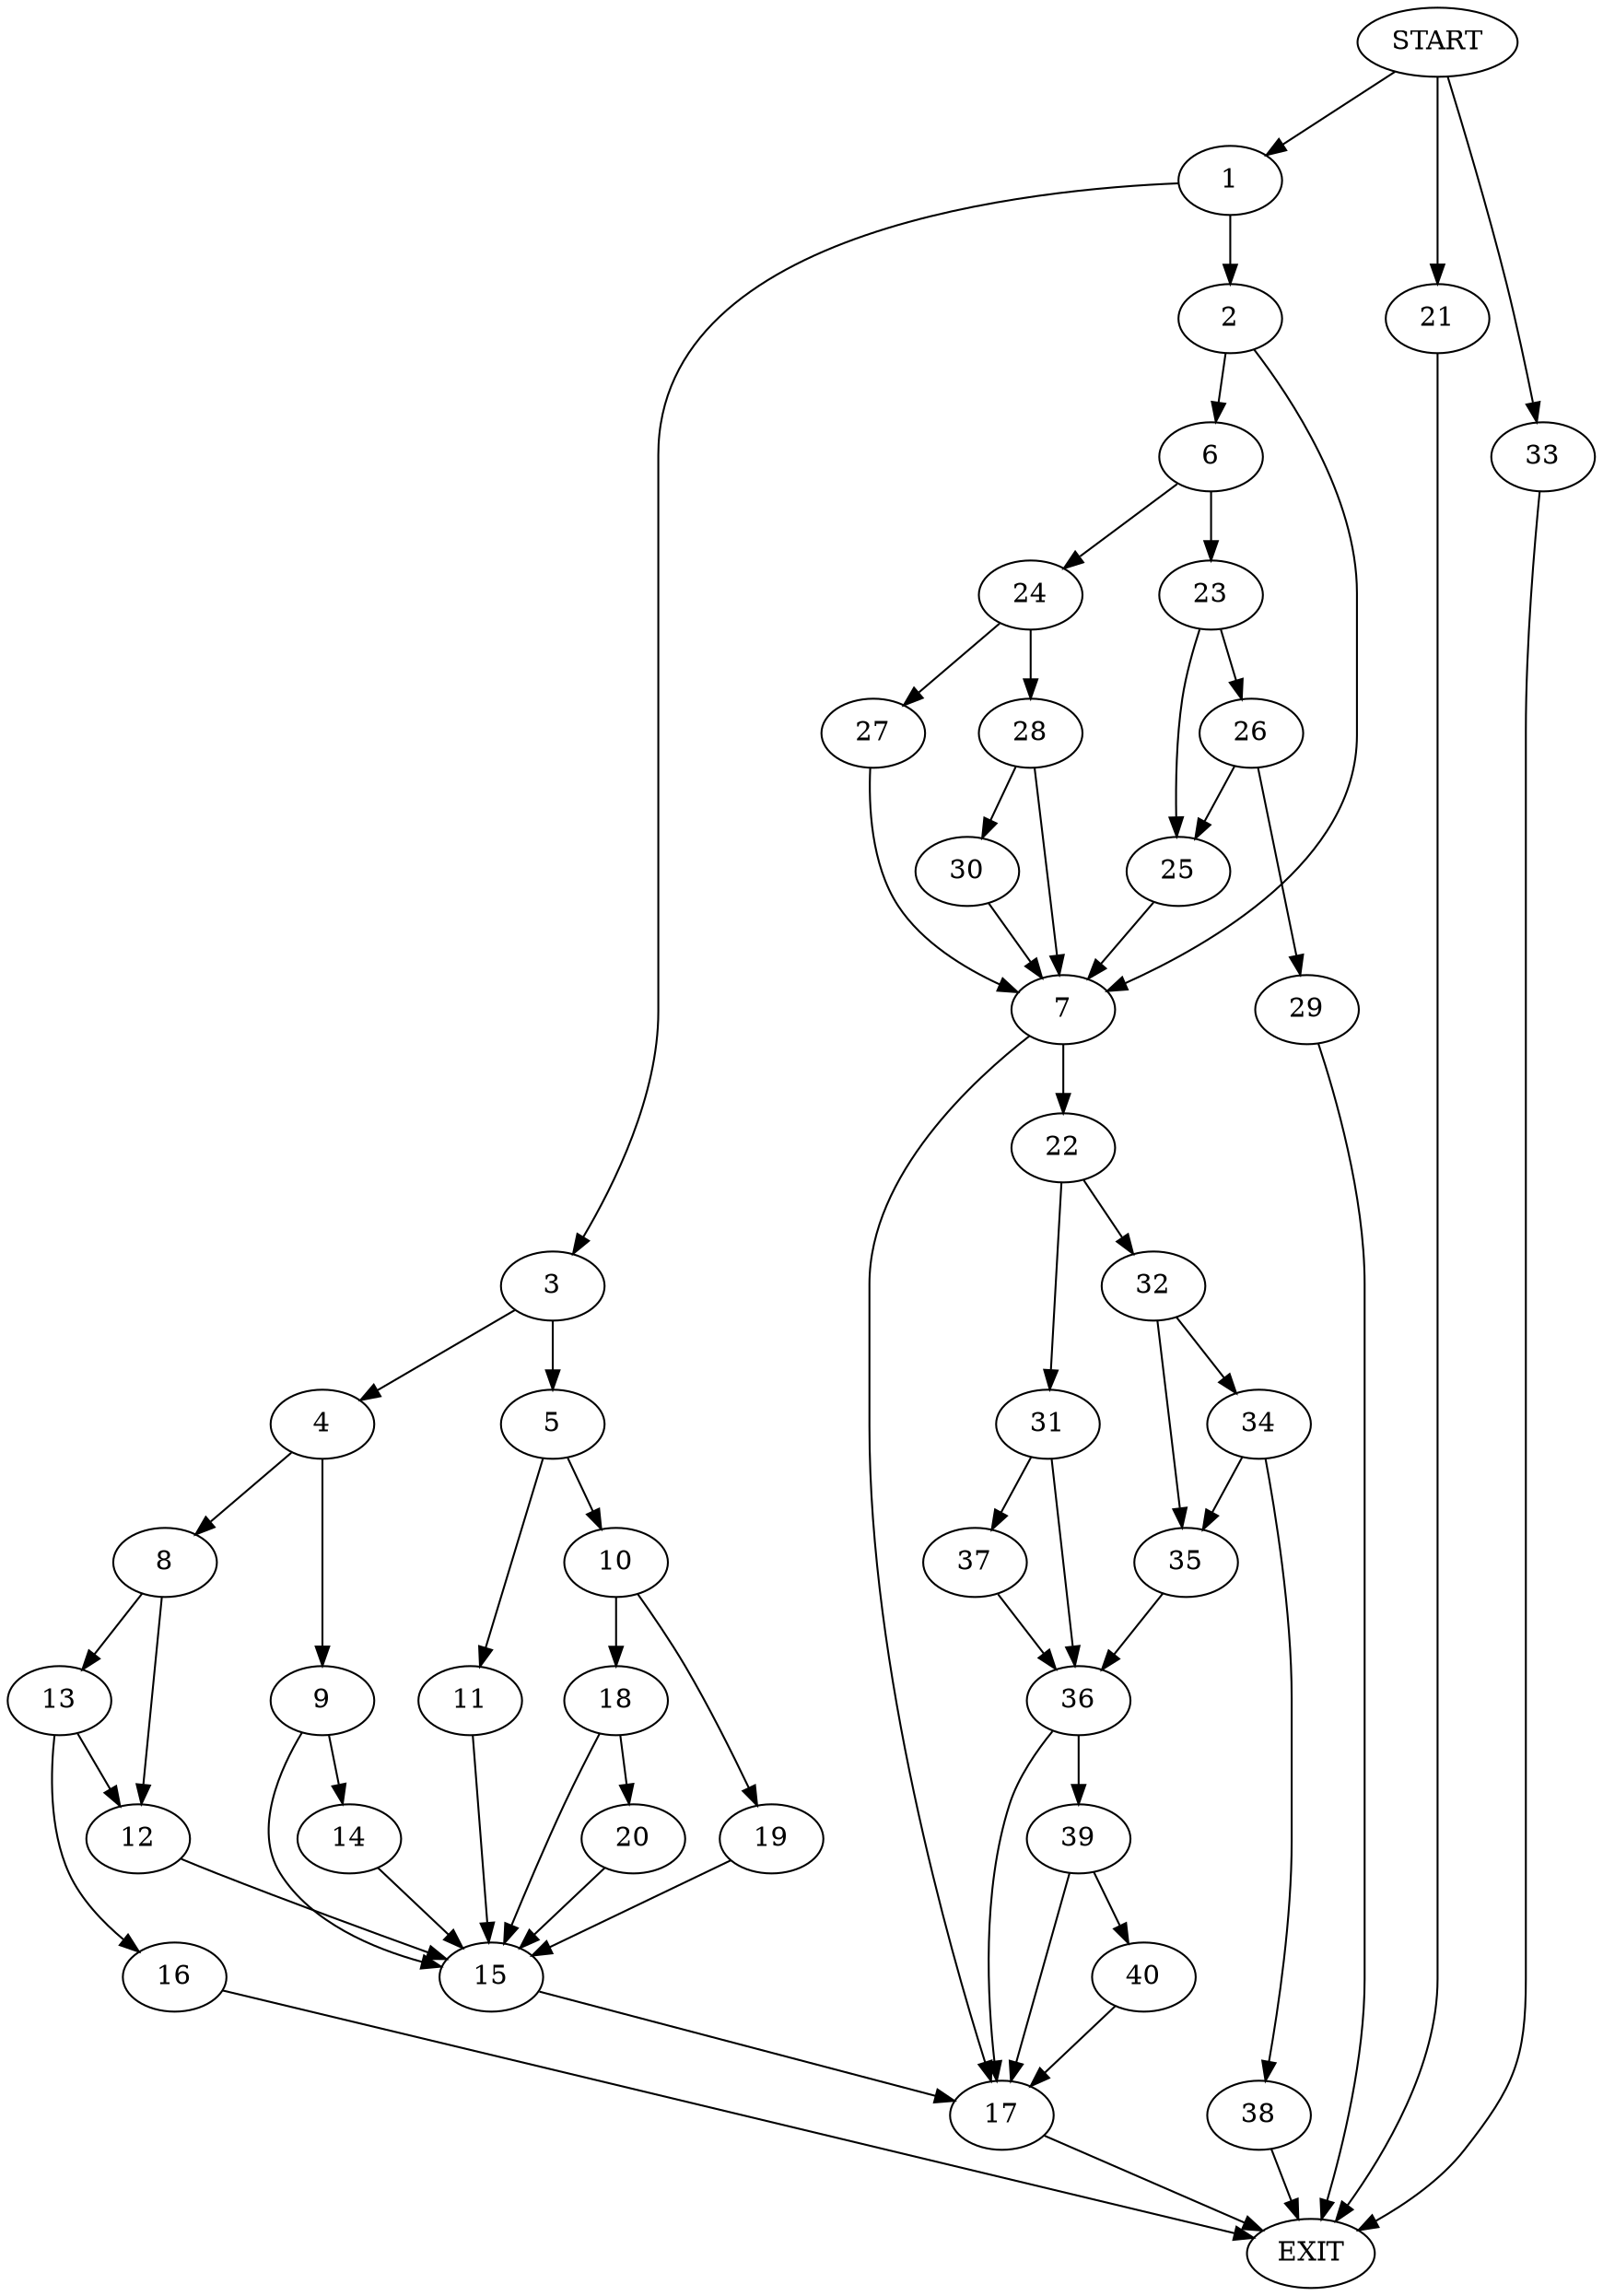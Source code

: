 digraph {
0 [label="START"]
41 [label="EXIT"]
0 -> 1
1 -> 2
1 -> 3
3 -> 4
3 -> 5
2 -> 6
2 -> 7
4 -> 8
4 -> 9
5 -> 10
5 -> 11
8 -> 12
8 -> 13
9 -> 14
9 -> 15
13 -> 12
13 -> 16
12 -> 15
16 -> 41
15 -> 17
14 -> 15
10 -> 18
10 -> 19
11 -> 15
18 -> 15
18 -> 20
19 -> 15
20 -> 15
17 -> 41
0 -> 21
21 -> 41
7 -> 22
7 -> 17
6 -> 23
6 -> 24
23 -> 25
23 -> 26
24 -> 27
24 -> 28
25 -> 7
26 -> 29
26 -> 25
29 -> 41
27 -> 7
28 -> 30
28 -> 7
30 -> 7
22 -> 31
22 -> 32
0 -> 33
33 -> 41
32 -> 34
32 -> 35
31 -> 36
31 -> 37
34 -> 38
34 -> 35
35 -> 36
38 -> 41
36 -> 39
36 -> 17
37 -> 36
39 -> 40
39 -> 17
40 -> 17
}
